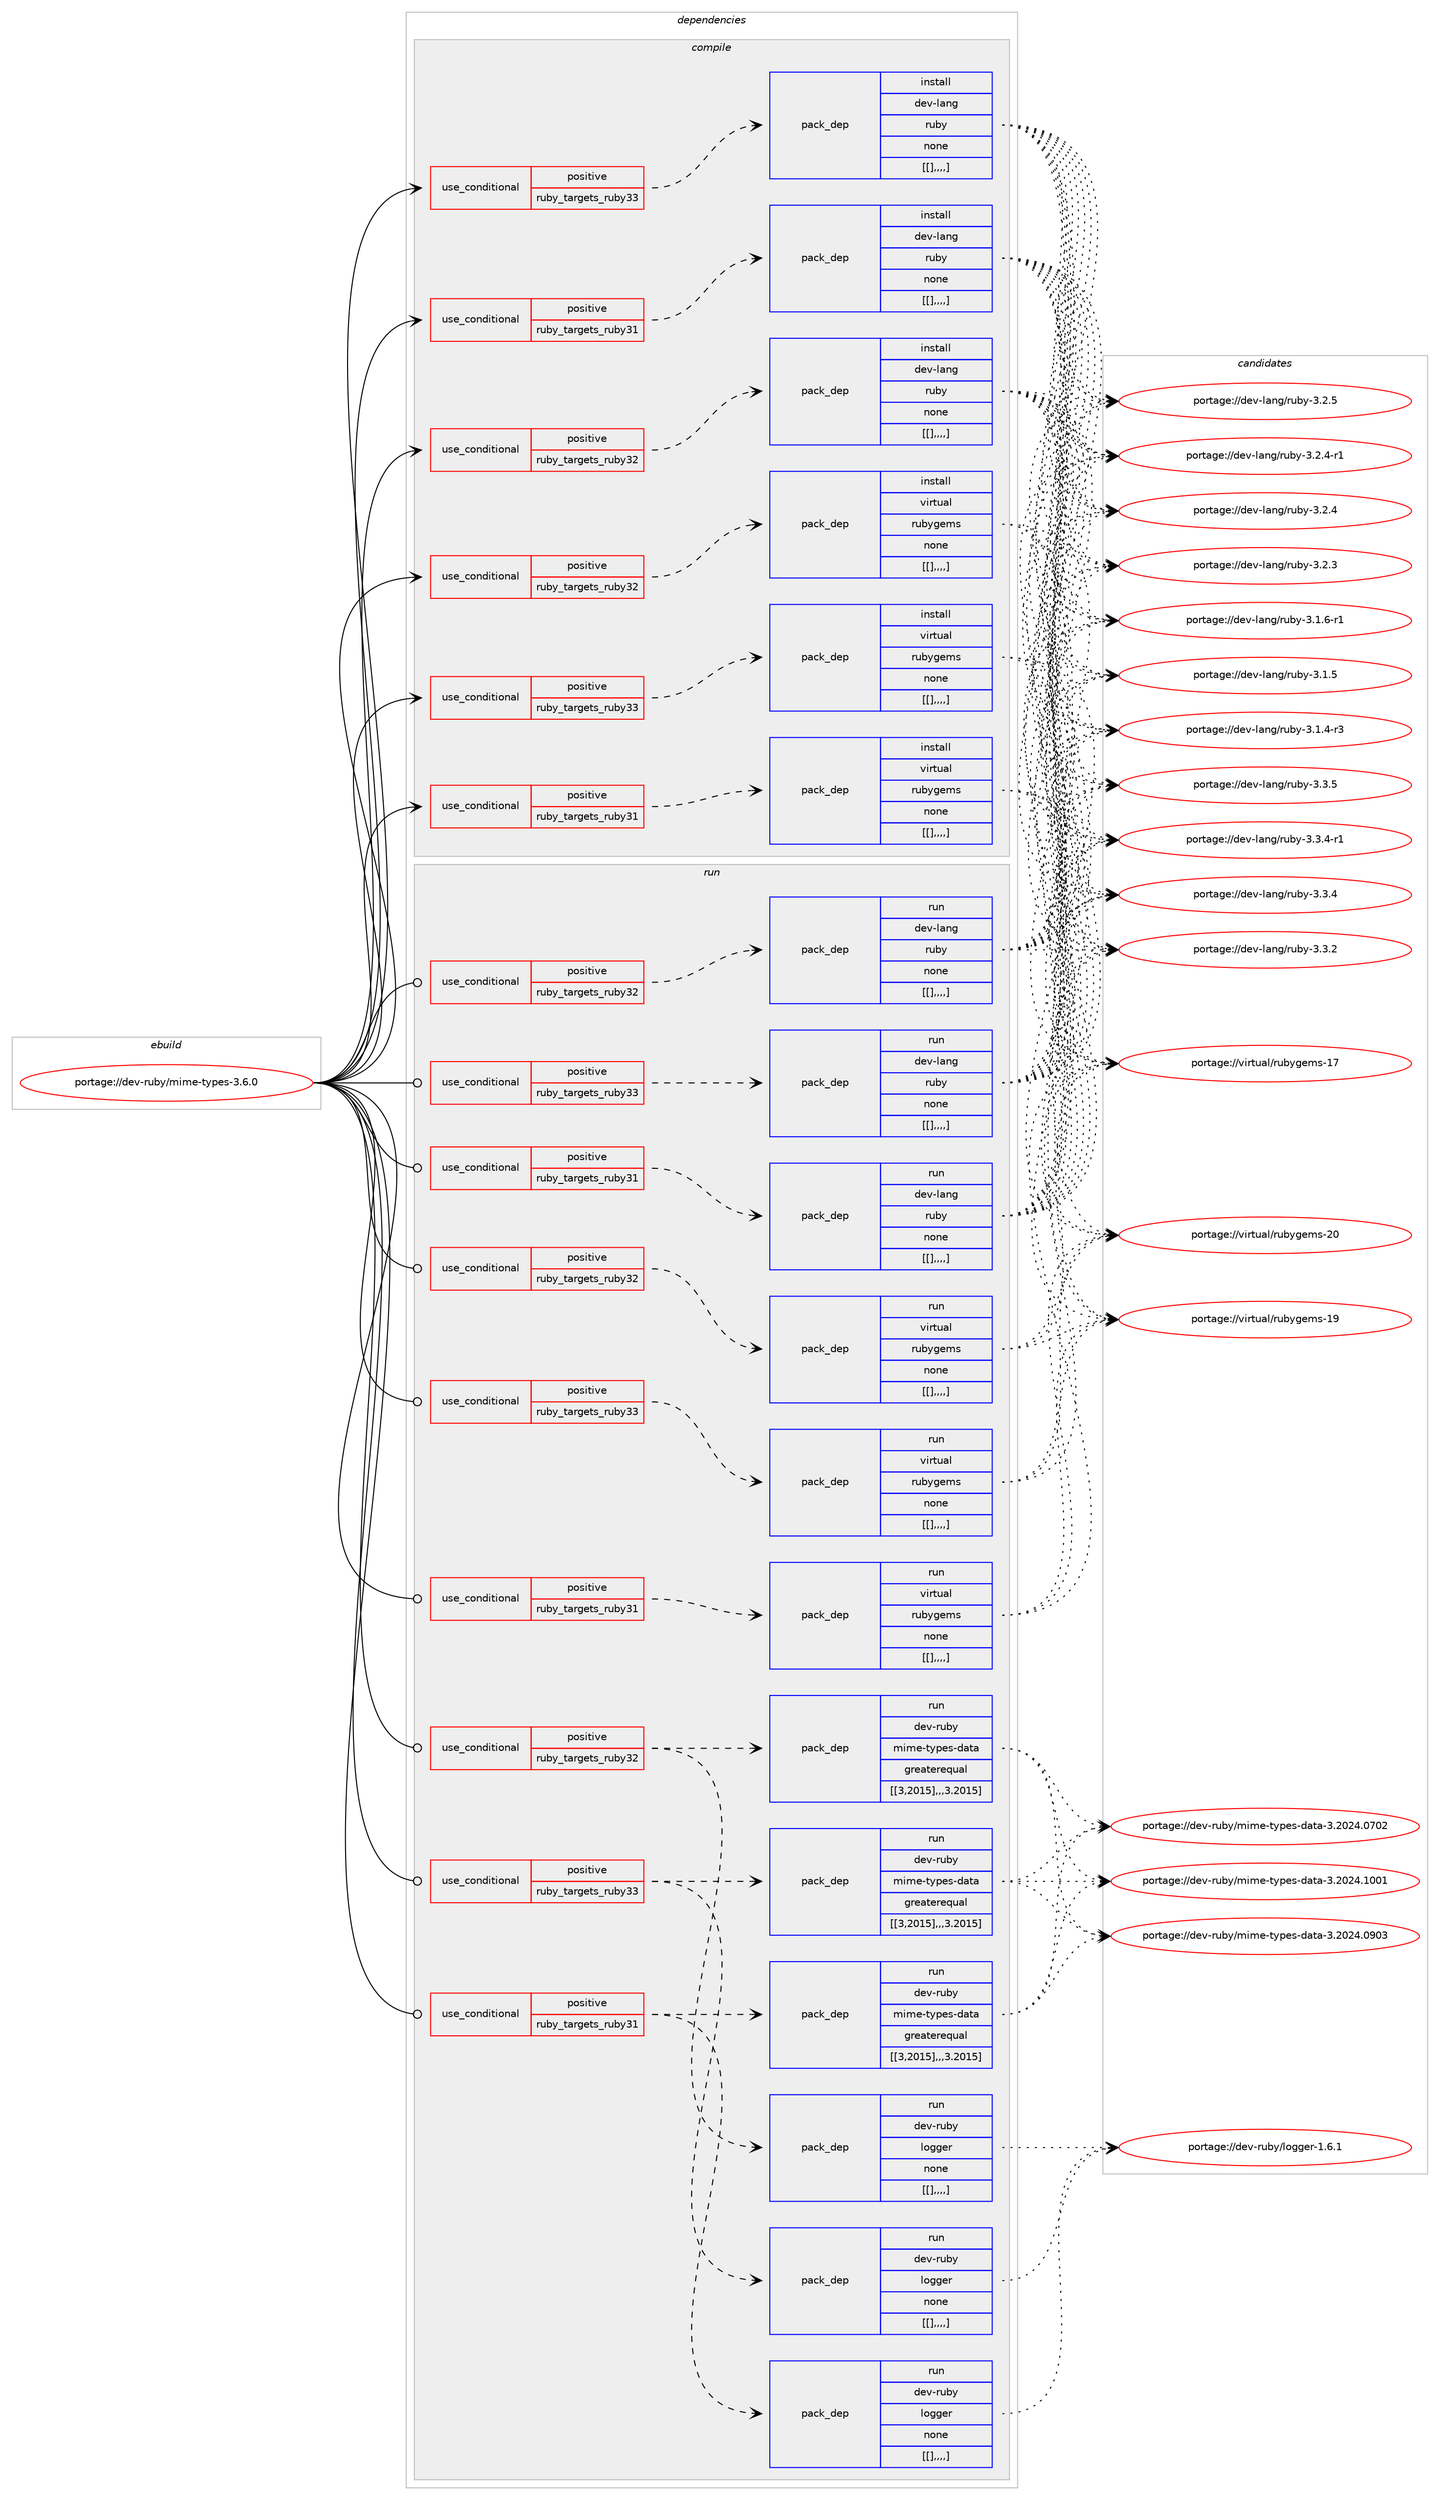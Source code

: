 digraph prolog {

# *************
# Graph options
# *************

newrank=true;
concentrate=true;
compound=true;
graph [rankdir=LR,fontname=Helvetica,fontsize=10,ranksep=1.5];#, ranksep=2.5, nodesep=0.2];
edge  [arrowhead=vee];
node  [fontname=Helvetica,fontsize=10];

# **********
# The ebuild
# **********

subgraph cluster_leftcol {
color=gray;
label=<<i>ebuild</i>>;
id [label="portage://dev-ruby/mime-types-3.6.0", color=red, width=4, href="../dev-ruby/mime-types-3.6.0.svg"];
}

# ****************
# The dependencies
# ****************

subgraph cluster_midcol {
color=gray;
label=<<i>dependencies</i>>;
subgraph cluster_compile {
fillcolor="#eeeeee";
style=filled;
label=<<i>compile</i>>;
subgraph cond54568 {
dependency200235 [label=<<TABLE BORDER="0" CELLBORDER="1" CELLSPACING="0" CELLPADDING="4"><TR><TD ROWSPAN="3" CELLPADDING="10">use_conditional</TD></TR><TR><TD>positive</TD></TR><TR><TD>ruby_targets_ruby31</TD></TR></TABLE>>, shape=none, color=red];
subgraph pack144239 {
dependency200269 [label=<<TABLE BORDER="0" CELLBORDER="1" CELLSPACING="0" CELLPADDING="4" WIDTH="220"><TR><TD ROWSPAN="6" CELLPADDING="30">pack_dep</TD></TR><TR><TD WIDTH="110">install</TD></TR><TR><TD>dev-lang</TD></TR><TR><TD>ruby</TD></TR><TR><TD>none</TD></TR><TR><TD>[[],,,,]</TD></TR></TABLE>>, shape=none, color=blue];
}
dependency200235:e -> dependency200269:w [weight=20,style="dashed",arrowhead="vee"];
}
id:e -> dependency200235:w [weight=20,style="solid",arrowhead="vee"];
subgraph cond54605 {
dependency200313 [label=<<TABLE BORDER="0" CELLBORDER="1" CELLSPACING="0" CELLPADDING="4"><TR><TD ROWSPAN="3" CELLPADDING="10">use_conditional</TD></TR><TR><TD>positive</TD></TR><TR><TD>ruby_targets_ruby31</TD></TR></TABLE>>, shape=none, color=red];
subgraph pack144267 {
dependency200314 [label=<<TABLE BORDER="0" CELLBORDER="1" CELLSPACING="0" CELLPADDING="4" WIDTH="220"><TR><TD ROWSPAN="6" CELLPADDING="30">pack_dep</TD></TR><TR><TD WIDTH="110">install</TD></TR><TR><TD>virtual</TD></TR><TR><TD>rubygems</TD></TR><TR><TD>none</TD></TR><TR><TD>[[],,,,]</TD></TR></TABLE>>, shape=none, color=blue];
}
dependency200313:e -> dependency200314:w [weight=20,style="dashed",arrowhead="vee"];
}
id:e -> dependency200313:w [weight=20,style="solid",arrowhead="vee"];
subgraph cond54623 {
dependency200332 [label=<<TABLE BORDER="0" CELLBORDER="1" CELLSPACING="0" CELLPADDING="4"><TR><TD ROWSPAN="3" CELLPADDING="10">use_conditional</TD></TR><TR><TD>positive</TD></TR><TR><TD>ruby_targets_ruby32</TD></TR></TABLE>>, shape=none, color=red];
subgraph pack144279 {
dependency200349 [label=<<TABLE BORDER="0" CELLBORDER="1" CELLSPACING="0" CELLPADDING="4" WIDTH="220"><TR><TD ROWSPAN="6" CELLPADDING="30">pack_dep</TD></TR><TR><TD WIDTH="110">install</TD></TR><TR><TD>dev-lang</TD></TR><TR><TD>ruby</TD></TR><TR><TD>none</TD></TR><TR><TD>[[],,,,]</TD></TR></TABLE>>, shape=none, color=blue];
}
dependency200332:e -> dependency200349:w [weight=20,style="dashed",arrowhead="vee"];
}
id:e -> dependency200332:w [weight=20,style="solid",arrowhead="vee"];
subgraph cond54634 {
dependency200367 [label=<<TABLE BORDER="0" CELLBORDER="1" CELLSPACING="0" CELLPADDING="4"><TR><TD ROWSPAN="3" CELLPADDING="10">use_conditional</TD></TR><TR><TD>positive</TD></TR><TR><TD>ruby_targets_ruby32</TD></TR></TABLE>>, shape=none, color=red];
subgraph pack144303 {
dependency200389 [label=<<TABLE BORDER="0" CELLBORDER="1" CELLSPACING="0" CELLPADDING="4" WIDTH="220"><TR><TD ROWSPAN="6" CELLPADDING="30">pack_dep</TD></TR><TR><TD WIDTH="110">install</TD></TR><TR><TD>virtual</TD></TR><TR><TD>rubygems</TD></TR><TR><TD>none</TD></TR><TR><TD>[[],,,,]</TD></TR></TABLE>>, shape=none, color=blue];
}
dependency200367:e -> dependency200389:w [weight=20,style="dashed",arrowhead="vee"];
}
id:e -> dependency200367:w [weight=20,style="solid",arrowhead="vee"];
subgraph cond54664 {
dependency200449 [label=<<TABLE BORDER="0" CELLBORDER="1" CELLSPACING="0" CELLPADDING="4"><TR><TD ROWSPAN="3" CELLPADDING="10">use_conditional</TD></TR><TR><TD>positive</TD></TR><TR><TD>ruby_targets_ruby33</TD></TR></TABLE>>, shape=none, color=red];
subgraph pack144350 {
dependency200482 [label=<<TABLE BORDER="0" CELLBORDER="1" CELLSPACING="0" CELLPADDING="4" WIDTH="220"><TR><TD ROWSPAN="6" CELLPADDING="30">pack_dep</TD></TR><TR><TD WIDTH="110">install</TD></TR><TR><TD>dev-lang</TD></TR><TR><TD>ruby</TD></TR><TR><TD>none</TD></TR><TR><TD>[[],,,,]</TD></TR></TABLE>>, shape=none, color=blue];
}
dependency200449:e -> dependency200482:w [weight=20,style="dashed",arrowhead="vee"];
}
id:e -> dependency200449:w [weight=20,style="solid",arrowhead="vee"];
subgraph cond54699 {
dependency200509 [label=<<TABLE BORDER="0" CELLBORDER="1" CELLSPACING="0" CELLPADDING="4"><TR><TD ROWSPAN="3" CELLPADDING="10">use_conditional</TD></TR><TR><TD>positive</TD></TR><TR><TD>ruby_targets_ruby33</TD></TR></TABLE>>, shape=none, color=red];
subgraph pack144386 {
dependency200598 [label=<<TABLE BORDER="0" CELLBORDER="1" CELLSPACING="0" CELLPADDING="4" WIDTH="220"><TR><TD ROWSPAN="6" CELLPADDING="30">pack_dep</TD></TR><TR><TD WIDTH="110">install</TD></TR><TR><TD>virtual</TD></TR><TR><TD>rubygems</TD></TR><TR><TD>none</TD></TR><TR><TD>[[],,,,]</TD></TR></TABLE>>, shape=none, color=blue];
}
dependency200509:e -> dependency200598:w [weight=20,style="dashed",arrowhead="vee"];
}
id:e -> dependency200509:w [weight=20,style="solid",arrowhead="vee"];
}
subgraph cluster_compileandrun {
fillcolor="#eeeeee";
style=filled;
label=<<i>compile and run</i>>;
}
subgraph cluster_run {
fillcolor="#eeeeee";
style=filled;
label=<<i>run</i>>;
subgraph cond54752 {
dependency200686 [label=<<TABLE BORDER="0" CELLBORDER="1" CELLSPACING="0" CELLPADDING="4"><TR><TD ROWSPAN="3" CELLPADDING="10">use_conditional</TD></TR><TR><TD>positive</TD></TR><TR><TD>ruby_targets_ruby31</TD></TR></TABLE>>, shape=none, color=red];
subgraph pack144475 {
dependency200698 [label=<<TABLE BORDER="0" CELLBORDER="1" CELLSPACING="0" CELLPADDING="4" WIDTH="220"><TR><TD ROWSPAN="6" CELLPADDING="30">pack_dep</TD></TR><TR><TD WIDTH="110">run</TD></TR><TR><TD>dev-lang</TD></TR><TR><TD>ruby</TD></TR><TR><TD>none</TD></TR><TR><TD>[[],,,,]</TD></TR></TABLE>>, shape=none, color=blue];
}
dependency200686:e -> dependency200698:w [weight=20,style="dashed",arrowhead="vee"];
}
id:e -> dependency200686:w [weight=20,style="solid",arrowhead="odot"];
subgraph cond54791 {
dependency200708 [label=<<TABLE BORDER="0" CELLBORDER="1" CELLSPACING="0" CELLPADDING="4"><TR><TD ROWSPAN="3" CELLPADDING="10">use_conditional</TD></TR><TR><TD>positive</TD></TR><TR><TD>ruby_targets_ruby31</TD></TR></TABLE>>, shape=none, color=red];
subgraph pack144504 {
dependency200739 [label=<<TABLE BORDER="0" CELLBORDER="1" CELLSPACING="0" CELLPADDING="4" WIDTH="220"><TR><TD ROWSPAN="6" CELLPADDING="30">pack_dep</TD></TR><TR><TD WIDTH="110">run</TD></TR><TR><TD>dev-ruby</TD></TR><TR><TD>logger</TD></TR><TR><TD>none</TD></TR><TR><TD>[[],,,,]</TD></TR></TABLE>>, shape=none, color=blue];
}
dependency200708:e -> dependency200739:w [weight=20,style="dashed",arrowhead="vee"];
subgraph pack144509 {
dependency200879 [label=<<TABLE BORDER="0" CELLBORDER="1" CELLSPACING="0" CELLPADDING="4" WIDTH="220"><TR><TD ROWSPAN="6" CELLPADDING="30">pack_dep</TD></TR><TR><TD WIDTH="110">run</TD></TR><TR><TD>dev-ruby</TD></TR><TR><TD>mime-types-data</TD></TR><TR><TD>greaterequal</TD></TR><TR><TD>[[3,2015],,,3.2015]</TD></TR></TABLE>>, shape=none, color=blue];
}
dependency200708:e -> dependency200879:w [weight=20,style="dashed",arrowhead="vee"];
}
id:e -> dependency200708:w [weight=20,style="solid",arrowhead="odot"];
subgraph cond54880 {
dependency200938 [label=<<TABLE BORDER="0" CELLBORDER="1" CELLSPACING="0" CELLPADDING="4"><TR><TD ROWSPAN="3" CELLPADDING="10">use_conditional</TD></TR><TR><TD>positive</TD></TR><TR><TD>ruby_targets_ruby31</TD></TR></TABLE>>, shape=none, color=red];
subgraph pack144618 {
dependency200944 [label=<<TABLE BORDER="0" CELLBORDER="1" CELLSPACING="0" CELLPADDING="4" WIDTH="220"><TR><TD ROWSPAN="6" CELLPADDING="30">pack_dep</TD></TR><TR><TD WIDTH="110">run</TD></TR><TR><TD>virtual</TD></TR><TR><TD>rubygems</TD></TR><TR><TD>none</TD></TR><TR><TD>[[],,,,]</TD></TR></TABLE>>, shape=none, color=blue];
}
dependency200938:e -> dependency200944:w [weight=20,style="dashed",arrowhead="vee"];
}
id:e -> dependency200938:w [weight=20,style="solid",arrowhead="odot"];
subgraph cond54902 {
dependency200971 [label=<<TABLE BORDER="0" CELLBORDER="1" CELLSPACING="0" CELLPADDING="4"><TR><TD ROWSPAN="3" CELLPADDING="10">use_conditional</TD></TR><TR><TD>positive</TD></TR><TR><TD>ruby_targets_ruby32</TD></TR></TABLE>>, shape=none, color=red];
subgraph pack144635 {
dependency200996 [label=<<TABLE BORDER="0" CELLBORDER="1" CELLSPACING="0" CELLPADDING="4" WIDTH="220"><TR><TD ROWSPAN="6" CELLPADDING="30">pack_dep</TD></TR><TR><TD WIDTH="110">run</TD></TR><TR><TD>dev-lang</TD></TR><TR><TD>ruby</TD></TR><TR><TD>none</TD></TR><TR><TD>[[],,,,]</TD></TR></TABLE>>, shape=none, color=blue];
}
dependency200971:e -> dependency200996:w [weight=20,style="dashed",arrowhead="vee"];
}
id:e -> dependency200971:w [weight=20,style="solid",arrowhead="odot"];
subgraph cond54930 {
dependency201000 [label=<<TABLE BORDER="0" CELLBORDER="1" CELLSPACING="0" CELLPADDING="4"><TR><TD ROWSPAN="3" CELLPADDING="10">use_conditional</TD></TR><TR><TD>positive</TD></TR><TR><TD>ruby_targets_ruby32</TD></TR></TABLE>>, shape=none, color=red];
subgraph pack144646 {
dependency201047 [label=<<TABLE BORDER="0" CELLBORDER="1" CELLSPACING="0" CELLPADDING="4" WIDTH="220"><TR><TD ROWSPAN="6" CELLPADDING="30">pack_dep</TD></TR><TR><TD WIDTH="110">run</TD></TR><TR><TD>dev-ruby</TD></TR><TR><TD>logger</TD></TR><TR><TD>none</TD></TR><TR><TD>[[],,,,]</TD></TR></TABLE>>, shape=none, color=blue];
}
dependency201000:e -> dependency201047:w [weight=20,style="dashed",arrowhead="vee"];
subgraph pack144677 {
dependency201094 [label=<<TABLE BORDER="0" CELLBORDER="1" CELLSPACING="0" CELLPADDING="4" WIDTH="220"><TR><TD ROWSPAN="6" CELLPADDING="30">pack_dep</TD></TR><TR><TD WIDTH="110">run</TD></TR><TR><TD>dev-ruby</TD></TR><TR><TD>mime-types-data</TD></TR><TR><TD>greaterequal</TD></TR><TR><TD>[[3,2015],,,3.2015]</TD></TR></TABLE>>, shape=none, color=blue];
}
dependency201000:e -> dependency201094:w [weight=20,style="dashed",arrowhead="vee"];
}
id:e -> dependency201000:w [weight=20,style="solid",arrowhead="odot"];
subgraph cond54969 {
dependency201097 [label=<<TABLE BORDER="0" CELLBORDER="1" CELLSPACING="0" CELLPADDING="4"><TR><TD ROWSPAN="3" CELLPADDING="10">use_conditional</TD></TR><TR><TD>positive</TD></TR><TR><TD>ruby_targets_ruby32</TD></TR></TABLE>>, shape=none, color=red];
subgraph pack144717 {
dependency201132 [label=<<TABLE BORDER="0" CELLBORDER="1" CELLSPACING="0" CELLPADDING="4" WIDTH="220"><TR><TD ROWSPAN="6" CELLPADDING="30">pack_dep</TD></TR><TR><TD WIDTH="110">run</TD></TR><TR><TD>virtual</TD></TR><TR><TD>rubygems</TD></TR><TR><TD>none</TD></TR><TR><TD>[[],,,,]</TD></TR></TABLE>>, shape=none, color=blue];
}
dependency201097:e -> dependency201132:w [weight=20,style="dashed",arrowhead="vee"];
}
id:e -> dependency201097:w [weight=20,style="solid",arrowhead="odot"];
subgraph cond55029 {
dependency201238 [label=<<TABLE BORDER="0" CELLBORDER="1" CELLSPACING="0" CELLPADDING="4"><TR><TD ROWSPAN="3" CELLPADDING="10">use_conditional</TD></TR><TR><TD>positive</TD></TR><TR><TD>ruby_targets_ruby33</TD></TR></TABLE>>, shape=none, color=red];
subgraph pack144778 {
dependency201261 [label=<<TABLE BORDER="0" CELLBORDER="1" CELLSPACING="0" CELLPADDING="4" WIDTH="220"><TR><TD ROWSPAN="6" CELLPADDING="30">pack_dep</TD></TR><TR><TD WIDTH="110">run</TD></TR><TR><TD>dev-lang</TD></TR><TR><TD>ruby</TD></TR><TR><TD>none</TD></TR><TR><TD>[[],,,,]</TD></TR></TABLE>>, shape=none, color=blue];
}
dependency201238:e -> dependency201261:w [weight=20,style="dashed",arrowhead="vee"];
}
id:e -> dependency201238:w [weight=20,style="solid",arrowhead="odot"];
subgraph cond55049 {
dependency201323 [label=<<TABLE BORDER="0" CELLBORDER="1" CELLSPACING="0" CELLPADDING="4"><TR><TD ROWSPAN="3" CELLPADDING="10">use_conditional</TD></TR><TR><TD>positive</TD></TR><TR><TD>ruby_targets_ruby33</TD></TR></TABLE>>, shape=none, color=red];
subgraph pack144870 {
dependency201432 [label=<<TABLE BORDER="0" CELLBORDER="1" CELLSPACING="0" CELLPADDING="4" WIDTH="220"><TR><TD ROWSPAN="6" CELLPADDING="30">pack_dep</TD></TR><TR><TD WIDTH="110">run</TD></TR><TR><TD>dev-ruby</TD></TR><TR><TD>logger</TD></TR><TR><TD>none</TD></TR><TR><TD>[[],,,,]</TD></TR></TABLE>>, shape=none, color=blue];
}
dependency201323:e -> dependency201432:w [weight=20,style="dashed",arrowhead="vee"];
subgraph pack144893 {
dependency201485 [label=<<TABLE BORDER="0" CELLBORDER="1" CELLSPACING="0" CELLPADDING="4" WIDTH="220"><TR><TD ROWSPAN="6" CELLPADDING="30">pack_dep</TD></TR><TR><TD WIDTH="110">run</TD></TR><TR><TD>dev-ruby</TD></TR><TR><TD>mime-types-data</TD></TR><TR><TD>greaterequal</TD></TR><TR><TD>[[3,2015],,,3.2015]</TD></TR></TABLE>>, shape=none, color=blue];
}
dependency201323:e -> dependency201485:w [weight=20,style="dashed",arrowhead="vee"];
}
id:e -> dependency201323:w [weight=20,style="solid",arrowhead="odot"];
subgraph cond55160 {
dependency201528 [label=<<TABLE BORDER="0" CELLBORDER="1" CELLSPACING="0" CELLPADDING="4"><TR><TD ROWSPAN="3" CELLPADDING="10">use_conditional</TD></TR><TR><TD>positive</TD></TR><TR><TD>ruby_targets_ruby33</TD></TR></TABLE>>, shape=none, color=red];
subgraph pack144947 {
dependency201563 [label=<<TABLE BORDER="0" CELLBORDER="1" CELLSPACING="0" CELLPADDING="4" WIDTH="220"><TR><TD ROWSPAN="6" CELLPADDING="30">pack_dep</TD></TR><TR><TD WIDTH="110">run</TD></TR><TR><TD>virtual</TD></TR><TR><TD>rubygems</TD></TR><TR><TD>none</TD></TR><TR><TD>[[],,,,]</TD></TR></TABLE>>, shape=none, color=blue];
}
dependency201528:e -> dependency201563:w [weight=20,style="dashed",arrowhead="vee"];
}
id:e -> dependency201528:w [weight=20,style="solid",arrowhead="odot"];
}
}

# **************
# The candidates
# **************

subgraph cluster_choices {
rank=same;
color=gray;
label=<<i>candidates</i>>;

subgraph choice144507 {
color=black;
nodesep=1;
choice10010111845108971101034711411798121455146514653 [label="portage://dev-lang/ruby-3.3.5", color=red, width=4,href="../dev-lang/ruby-3.3.5.svg"];
choice100101118451089711010347114117981214551465146524511449 [label="portage://dev-lang/ruby-3.3.4-r1", color=red, width=4,href="../dev-lang/ruby-3.3.4-r1.svg"];
choice10010111845108971101034711411798121455146514652 [label="portage://dev-lang/ruby-3.3.4", color=red, width=4,href="../dev-lang/ruby-3.3.4.svg"];
choice10010111845108971101034711411798121455146514650 [label="portage://dev-lang/ruby-3.3.2", color=red, width=4,href="../dev-lang/ruby-3.3.2.svg"];
choice10010111845108971101034711411798121455146504653 [label="portage://dev-lang/ruby-3.2.5", color=red, width=4,href="../dev-lang/ruby-3.2.5.svg"];
choice100101118451089711010347114117981214551465046524511449 [label="portage://dev-lang/ruby-3.2.4-r1", color=red, width=4,href="../dev-lang/ruby-3.2.4-r1.svg"];
choice10010111845108971101034711411798121455146504652 [label="portage://dev-lang/ruby-3.2.4", color=red, width=4,href="../dev-lang/ruby-3.2.4.svg"];
choice10010111845108971101034711411798121455146504651 [label="portage://dev-lang/ruby-3.2.3", color=red, width=4,href="../dev-lang/ruby-3.2.3.svg"];
choice100101118451089711010347114117981214551464946544511449 [label="portage://dev-lang/ruby-3.1.6-r1", color=red, width=4,href="../dev-lang/ruby-3.1.6-r1.svg"];
choice10010111845108971101034711411798121455146494653 [label="portage://dev-lang/ruby-3.1.5", color=red, width=4,href="../dev-lang/ruby-3.1.5.svg"];
choice100101118451089711010347114117981214551464946524511451 [label="portage://dev-lang/ruby-3.1.4-r3", color=red, width=4,href="../dev-lang/ruby-3.1.4-r3.svg"];
dependency200269:e -> choice10010111845108971101034711411798121455146514653:w [style=dotted,weight="100"];
dependency200269:e -> choice100101118451089711010347114117981214551465146524511449:w [style=dotted,weight="100"];
dependency200269:e -> choice10010111845108971101034711411798121455146514652:w [style=dotted,weight="100"];
dependency200269:e -> choice10010111845108971101034711411798121455146514650:w [style=dotted,weight="100"];
dependency200269:e -> choice10010111845108971101034711411798121455146504653:w [style=dotted,weight="100"];
dependency200269:e -> choice100101118451089711010347114117981214551465046524511449:w [style=dotted,weight="100"];
dependency200269:e -> choice10010111845108971101034711411798121455146504652:w [style=dotted,weight="100"];
dependency200269:e -> choice10010111845108971101034711411798121455146504651:w [style=dotted,weight="100"];
dependency200269:e -> choice100101118451089711010347114117981214551464946544511449:w [style=dotted,weight="100"];
dependency200269:e -> choice10010111845108971101034711411798121455146494653:w [style=dotted,weight="100"];
dependency200269:e -> choice100101118451089711010347114117981214551464946524511451:w [style=dotted,weight="100"];
}
subgraph choice144523 {
color=black;
nodesep=1;
choice118105114116117971084711411798121103101109115455048 [label="portage://virtual/rubygems-20", color=red, width=4,href="../virtual/rubygems-20.svg"];
choice118105114116117971084711411798121103101109115454957 [label="portage://virtual/rubygems-19", color=red, width=4,href="../virtual/rubygems-19.svg"];
choice118105114116117971084711411798121103101109115454955 [label="portage://virtual/rubygems-17", color=red, width=4,href="../virtual/rubygems-17.svg"];
dependency200314:e -> choice118105114116117971084711411798121103101109115455048:w [style=dotted,weight="100"];
dependency200314:e -> choice118105114116117971084711411798121103101109115454957:w [style=dotted,weight="100"];
dependency200314:e -> choice118105114116117971084711411798121103101109115454955:w [style=dotted,weight="100"];
}
subgraph choice144543 {
color=black;
nodesep=1;
choice10010111845108971101034711411798121455146514653 [label="portage://dev-lang/ruby-3.3.5", color=red, width=4,href="../dev-lang/ruby-3.3.5.svg"];
choice100101118451089711010347114117981214551465146524511449 [label="portage://dev-lang/ruby-3.3.4-r1", color=red, width=4,href="../dev-lang/ruby-3.3.4-r1.svg"];
choice10010111845108971101034711411798121455146514652 [label="portage://dev-lang/ruby-3.3.4", color=red, width=4,href="../dev-lang/ruby-3.3.4.svg"];
choice10010111845108971101034711411798121455146514650 [label="portage://dev-lang/ruby-3.3.2", color=red, width=4,href="../dev-lang/ruby-3.3.2.svg"];
choice10010111845108971101034711411798121455146504653 [label="portage://dev-lang/ruby-3.2.5", color=red, width=4,href="../dev-lang/ruby-3.2.5.svg"];
choice100101118451089711010347114117981214551465046524511449 [label="portage://dev-lang/ruby-3.2.4-r1", color=red, width=4,href="../dev-lang/ruby-3.2.4-r1.svg"];
choice10010111845108971101034711411798121455146504652 [label="portage://dev-lang/ruby-3.2.4", color=red, width=4,href="../dev-lang/ruby-3.2.4.svg"];
choice10010111845108971101034711411798121455146504651 [label="portage://dev-lang/ruby-3.2.3", color=red, width=4,href="../dev-lang/ruby-3.2.3.svg"];
choice100101118451089711010347114117981214551464946544511449 [label="portage://dev-lang/ruby-3.1.6-r1", color=red, width=4,href="../dev-lang/ruby-3.1.6-r1.svg"];
choice10010111845108971101034711411798121455146494653 [label="portage://dev-lang/ruby-3.1.5", color=red, width=4,href="../dev-lang/ruby-3.1.5.svg"];
choice100101118451089711010347114117981214551464946524511451 [label="portage://dev-lang/ruby-3.1.4-r3", color=red, width=4,href="../dev-lang/ruby-3.1.4-r3.svg"];
dependency200349:e -> choice10010111845108971101034711411798121455146514653:w [style=dotted,weight="100"];
dependency200349:e -> choice100101118451089711010347114117981214551465146524511449:w [style=dotted,weight="100"];
dependency200349:e -> choice10010111845108971101034711411798121455146514652:w [style=dotted,weight="100"];
dependency200349:e -> choice10010111845108971101034711411798121455146514650:w [style=dotted,weight="100"];
dependency200349:e -> choice10010111845108971101034711411798121455146504653:w [style=dotted,weight="100"];
dependency200349:e -> choice100101118451089711010347114117981214551465046524511449:w [style=dotted,weight="100"];
dependency200349:e -> choice10010111845108971101034711411798121455146504652:w [style=dotted,weight="100"];
dependency200349:e -> choice10010111845108971101034711411798121455146504651:w [style=dotted,weight="100"];
dependency200349:e -> choice100101118451089711010347114117981214551464946544511449:w [style=dotted,weight="100"];
dependency200349:e -> choice10010111845108971101034711411798121455146494653:w [style=dotted,weight="100"];
dependency200349:e -> choice100101118451089711010347114117981214551464946524511451:w [style=dotted,weight="100"];
}
subgraph choice144553 {
color=black;
nodesep=1;
choice118105114116117971084711411798121103101109115455048 [label="portage://virtual/rubygems-20", color=red, width=4,href="../virtual/rubygems-20.svg"];
choice118105114116117971084711411798121103101109115454957 [label="portage://virtual/rubygems-19", color=red, width=4,href="../virtual/rubygems-19.svg"];
choice118105114116117971084711411798121103101109115454955 [label="portage://virtual/rubygems-17", color=red, width=4,href="../virtual/rubygems-17.svg"];
dependency200389:e -> choice118105114116117971084711411798121103101109115455048:w [style=dotted,weight="100"];
dependency200389:e -> choice118105114116117971084711411798121103101109115454957:w [style=dotted,weight="100"];
dependency200389:e -> choice118105114116117971084711411798121103101109115454955:w [style=dotted,weight="100"];
}
subgraph choice144572 {
color=black;
nodesep=1;
choice10010111845108971101034711411798121455146514653 [label="portage://dev-lang/ruby-3.3.5", color=red, width=4,href="../dev-lang/ruby-3.3.5.svg"];
choice100101118451089711010347114117981214551465146524511449 [label="portage://dev-lang/ruby-3.3.4-r1", color=red, width=4,href="../dev-lang/ruby-3.3.4-r1.svg"];
choice10010111845108971101034711411798121455146514652 [label="portage://dev-lang/ruby-3.3.4", color=red, width=4,href="../dev-lang/ruby-3.3.4.svg"];
choice10010111845108971101034711411798121455146514650 [label="portage://dev-lang/ruby-3.3.2", color=red, width=4,href="../dev-lang/ruby-3.3.2.svg"];
choice10010111845108971101034711411798121455146504653 [label="portage://dev-lang/ruby-3.2.5", color=red, width=4,href="../dev-lang/ruby-3.2.5.svg"];
choice100101118451089711010347114117981214551465046524511449 [label="portage://dev-lang/ruby-3.2.4-r1", color=red, width=4,href="../dev-lang/ruby-3.2.4-r1.svg"];
choice10010111845108971101034711411798121455146504652 [label="portage://dev-lang/ruby-3.2.4", color=red, width=4,href="../dev-lang/ruby-3.2.4.svg"];
choice10010111845108971101034711411798121455146504651 [label="portage://dev-lang/ruby-3.2.3", color=red, width=4,href="../dev-lang/ruby-3.2.3.svg"];
choice100101118451089711010347114117981214551464946544511449 [label="portage://dev-lang/ruby-3.1.6-r1", color=red, width=4,href="../dev-lang/ruby-3.1.6-r1.svg"];
choice10010111845108971101034711411798121455146494653 [label="portage://dev-lang/ruby-3.1.5", color=red, width=4,href="../dev-lang/ruby-3.1.5.svg"];
choice100101118451089711010347114117981214551464946524511451 [label="portage://dev-lang/ruby-3.1.4-r3", color=red, width=4,href="../dev-lang/ruby-3.1.4-r3.svg"];
dependency200482:e -> choice10010111845108971101034711411798121455146514653:w [style=dotted,weight="100"];
dependency200482:e -> choice100101118451089711010347114117981214551465146524511449:w [style=dotted,weight="100"];
dependency200482:e -> choice10010111845108971101034711411798121455146514652:w [style=dotted,weight="100"];
dependency200482:e -> choice10010111845108971101034711411798121455146514650:w [style=dotted,weight="100"];
dependency200482:e -> choice10010111845108971101034711411798121455146504653:w [style=dotted,weight="100"];
dependency200482:e -> choice100101118451089711010347114117981214551465046524511449:w [style=dotted,weight="100"];
dependency200482:e -> choice10010111845108971101034711411798121455146504652:w [style=dotted,weight="100"];
dependency200482:e -> choice10010111845108971101034711411798121455146504651:w [style=dotted,weight="100"];
dependency200482:e -> choice100101118451089711010347114117981214551464946544511449:w [style=dotted,weight="100"];
dependency200482:e -> choice10010111845108971101034711411798121455146494653:w [style=dotted,weight="100"];
dependency200482:e -> choice100101118451089711010347114117981214551464946524511451:w [style=dotted,weight="100"];
}
subgraph choice144580 {
color=black;
nodesep=1;
choice118105114116117971084711411798121103101109115455048 [label="portage://virtual/rubygems-20", color=red, width=4,href="../virtual/rubygems-20.svg"];
choice118105114116117971084711411798121103101109115454957 [label="portage://virtual/rubygems-19", color=red, width=4,href="../virtual/rubygems-19.svg"];
choice118105114116117971084711411798121103101109115454955 [label="portage://virtual/rubygems-17", color=red, width=4,href="../virtual/rubygems-17.svg"];
dependency200598:e -> choice118105114116117971084711411798121103101109115455048:w [style=dotted,weight="100"];
dependency200598:e -> choice118105114116117971084711411798121103101109115454957:w [style=dotted,weight="100"];
dependency200598:e -> choice118105114116117971084711411798121103101109115454955:w [style=dotted,weight="100"];
}
subgraph choice144635 {
color=black;
nodesep=1;
choice10010111845108971101034711411798121455146514653 [label="portage://dev-lang/ruby-3.3.5", color=red, width=4,href="../dev-lang/ruby-3.3.5.svg"];
choice100101118451089711010347114117981214551465146524511449 [label="portage://dev-lang/ruby-3.3.4-r1", color=red, width=4,href="../dev-lang/ruby-3.3.4-r1.svg"];
choice10010111845108971101034711411798121455146514652 [label="portage://dev-lang/ruby-3.3.4", color=red, width=4,href="../dev-lang/ruby-3.3.4.svg"];
choice10010111845108971101034711411798121455146514650 [label="portage://dev-lang/ruby-3.3.2", color=red, width=4,href="../dev-lang/ruby-3.3.2.svg"];
choice10010111845108971101034711411798121455146504653 [label="portage://dev-lang/ruby-3.2.5", color=red, width=4,href="../dev-lang/ruby-3.2.5.svg"];
choice100101118451089711010347114117981214551465046524511449 [label="portage://dev-lang/ruby-3.2.4-r1", color=red, width=4,href="../dev-lang/ruby-3.2.4-r1.svg"];
choice10010111845108971101034711411798121455146504652 [label="portage://dev-lang/ruby-3.2.4", color=red, width=4,href="../dev-lang/ruby-3.2.4.svg"];
choice10010111845108971101034711411798121455146504651 [label="portage://dev-lang/ruby-3.2.3", color=red, width=4,href="../dev-lang/ruby-3.2.3.svg"];
choice100101118451089711010347114117981214551464946544511449 [label="portage://dev-lang/ruby-3.1.6-r1", color=red, width=4,href="../dev-lang/ruby-3.1.6-r1.svg"];
choice10010111845108971101034711411798121455146494653 [label="portage://dev-lang/ruby-3.1.5", color=red, width=4,href="../dev-lang/ruby-3.1.5.svg"];
choice100101118451089711010347114117981214551464946524511451 [label="portage://dev-lang/ruby-3.1.4-r3", color=red, width=4,href="../dev-lang/ruby-3.1.4-r3.svg"];
dependency200698:e -> choice10010111845108971101034711411798121455146514653:w [style=dotted,weight="100"];
dependency200698:e -> choice100101118451089711010347114117981214551465146524511449:w [style=dotted,weight="100"];
dependency200698:e -> choice10010111845108971101034711411798121455146514652:w [style=dotted,weight="100"];
dependency200698:e -> choice10010111845108971101034711411798121455146514650:w [style=dotted,weight="100"];
dependency200698:e -> choice10010111845108971101034711411798121455146504653:w [style=dotted,weight="100"];
dependency200698:e -> choice100101118451089711010347114117981214551465046524511449:w [style=dotted,weight="100"];
dependency200698:e -> choice10010111845108971101034711411798121455146504652:w [style=dotted,weight="100"];
dependency200698:e -> choice10010111845108971101034711411798121455146504651:w [style=dotted,weight="100"];
dependency200698:e -> choice100101118451089711010347114117981214551464946544511449:w [style=dotted,weight="100"];
dependency200698:e -> choice10010111845108971101034711411798121455146494653:w [style=dotted,weight="100"];
dependency200698:e -> choice100101118451089711010347114117981214551464946524511451:w [style=dotted,weight="100"];
}
subgraph choice144663 {
color=black;
nodesep=1;
choice100101118451141179812147108111103103101114454946544649 [label="portage://dev-ruby/logger-1.6.1", color=red, width=4,href="../dev-ruby/logger-1.6.1.svg"];
dependency200739:e -> choice100101118451141179812147108111103103101114454946544649:w [style=dotted,weight="100"];
}
subgraph choice144675 {
color=black;
nodesep=1;
choice10010111845114117981214710910510910145116121112101115451009711697455146504850524649484849 [label="portage://dev-ruby/mime-types-data-3.2024.1001", color=red, width=4,href="../dev-ruby/mime-types-data-3.2024.1001.svg"];
choice10010111845114117981214710910510910145116121112101115451009711697455146504850524648574851 [label="portage://dev-ruby/mime-types-data-3.2024.0903", color=red, width=4,href="../dev-ruby/mime-types-data-3.2024.0903.svg"];
choice10010111845114117981214710910510910145116121112101115451009711697455146504850524648554850 [label="portage://dev-ruby/mime-types-data-3.2024.0702", color=red, width=4,href="../dev-ruby/mime-types-data-3.2024.0702.svg"];
dependency200879:e -> choice10010111845114117981214710910510910145116121112101115451009711697455146504850524649484849:w [style=dotted,weight="100"];
dependency200879:e -> choice10010111845114117981214710910510910145116121112101115451009711697455146504850524648574851:w [style=dotted,weight="100"];
dependency200879:e -> choice10010111845114117981214710910510910145116121112101115451009711697455146504850524648554850:w [style=dotted,weight="100"];
}
subgraph choice144678 {
color=black;
nodesep=1;
choice118105114116117971084711411798121103101109115455048 [label="portage://virtual/rubygems-20", color=red, width=4,href="../virtual/rubygems-20.svg"];
choice118105114116117971084711411798121103101109115454957 [label="portage://virtual/rubygems-19", color=red, width=4,href="../virtual/rubygems-19.svg"];
choice118105114116117971084711411798121103101109115454955 [label="portage://virtual/rubygems-17", color=red, width=4,href="../virtual/rubygems-17.svg"];
dependency200944:e -> choice118105114116117971084711411798121103101109115455048:w [style=dotted,weight="100"];
dependency200944:e -> choice118105114116117971084711411798121103101109115454957:w [style=dotted,weight="100"];
dependency200944:e -> choice118105114116117971084711411798121103101109115454955:w [style=dotted,weight="100"];
}
subgraph choice144681 {
color=black;
nodesep=1;
choice10010111845108971101034711411798121455146514653 [label="portage://dev-lang/ruby-3.3.5", color=red, width=4,href="../dev-lang/ruby-3.3.5.svg"];
choice100101118451089711010347114117981214551465146524511449 [label="portage://dev-lang/ruby-3.3.4-r1", color=red, width=4,href="../dev-lang/ruby-3.3.4-r1.svg"];
choice10010111845108971101034711411798121455146514652 [label="portage://dev-lang/ruby-3.3.4", color=red, width=4,href="../dev-lang/ruby-3.3.4.svg"];
choice10010111845108971101034711411798121455146514650 [label="portage://dev-lang/ruby-3.3.2", color=red, width=4,href="../dev-lang/ruby-3.3.2.svg"];
choice10010111845108971101034711411798121455146504653 [label="portage://dev-lang/ruby-3.2.5", color=red, width=4,href="../dev-lang/ruby-3.2.5.svg"];
choice100101118451089711010347114117981214551465046524511449 [label="portage://dev-lang/ruby-3.2.4-r1", color=red, width=4,href="../dev-lang/ruby-3.2.4-r1.svg"];
choice10010111845108971101034711411798121455146504652 [label="portage://dev-lang/ruby-3.2.4", color=red, width=4,href="../dev-lang/ruby-3.2.4.svg"];
choice10010111845108971101034711411798121455146504651 [label="portage://dev-lang/ruby-3.2.3", color=red, width=4,href="../dev-lang/ruby-3.2.3.svg"];
choice100101118451089711010347114117981214551464946544511449 [label="portage://dev-lang/ruby-3.1.6-r1", color=red, width=4,href="../dev-lang/ruby-3.1.6-r1.svg"];
choice10010111845108971101034711411798121455146494653 [label="portage://dev-lang/ruby-3.1.5", color=red, width=4,href="../dev-lang/ruby-3.1.5.svg"];
choice100101118451089711010347114117981214551464946524511451 [label="portage://dev-lang/ruby-3.1.4-r3", color=red, width=4,href="../dev-lang/ruby-3.1.4-r3.svg"];
dependency200996:e -> choice10010111845108971101034711411798121455146514653:w [style=dotted,weight="100"];
dependency200996:e -> choice100101118451089711010347114117981214551465146524511449:w [style=dotted,weight="100"];
dependency200996:e -> choice10010111845108971101034711411798121455146514652:w [style=dotted,weight="100"];
dependency200996:e -> choice10010111845108971101034711411798121455146514650:w [style=dotted,weight="100"];
dependency200996:e -> choice10010111845108971101034711411798121455146504653:w [style=dotted,weight="100"];
dependency200996:e -> choice100101118451089711010347114117981214551465046524511449:w [style=dotted,weight="100"];
dependency200996:e -> choice10010111845108971101034711411798121455146504652:w [style=dotted,weight="100"];
dependency200996:e -> choice10010111845108971101034711411798121455146504651:w [style=dotted,weight="100"];
dependency200996:e -> choice100101118451089711010347114117981214551464946544511449:w [style=dotted,weight="100"];
dependency200996:e -> choice10010111845108971101034711411798121455146494653:w [style=dotted,weight="100"];
dependency200996:e -> choice100101118451089711010347114117981214551464946524511451:w [style=dotted,weight="100"];
}
subgraph choice144703 {
color=black;
nodesep=1;
choice100101118451141179812147108111103103101114454946544649 [label="portage://dev-ruby/logger-1.6.1", color=red, width=4,href="../dev-ruby/logger-1.6.1.svg"];
dependency201047:e -> choice100101118451141179812147108111103103101114454946544649:w [style=dotted,weight="100"];
}
subgraph choice144707 {
color=black;
nodesep=1;
choice10010111845114117981214710910510910145116121112101115451009711697455146504850524649484849 [label="portage://dev-ruby/mime-types-data-3.2024.1001", color=red, width=4,href="../dev-ruby/mime-types-data-3.2024.1001.svg"];
choice10010111845114117981214710910510910145116121112101115451009711697455146504850524648574851 [label="portage://dev-ruby/mime-types-data-3.2024.0903", color=red, width=4,href="../dev-ruby/mime-types-data-3.2024.0903.svg"];
choice10010111845114117981214710910510910145116121112101115451009711697455146504850524648554850 [label="portage://dev-ruby/mime-types-data-3.2024.0702", color=red, width=4,href="../dev-ruby/mime-types-data-3.2024.0702.svg"];
dependency201094:e -> choice10010111845114117981214710910510910145116121112101115451009711697455146504850524649484849:w [style=dotted,weight="100"];
dependency201094:e -> choice10010111845114117981214710910510910145116121112101115451009711697455146504850524648574851:w [style=dotted,weight="100"];
dependency201094:e -> choice10010111845114117981214710910510910145116121112101115451009711697455146504850524648554850:w [style=dotted,weight="100"];
}
subgraph choice144729 {
color=black;
nodesep=1;
choice118105114116117971084711411798121103101109115455048 [label="portage://virtual/rubygems-20", color=red, width=4,href="../virtual/rubygems-20.svg"];
choice118105114116117971084711411798121103101109115454957 [label="portage://virtual/rubygems-19", color=red, width=4,href="../virtual/rubygems-19.svg"];
choice118105114116117971084711411798121103101109115454955 [label="portage://virtual/rubygems-17", color=red, width=4,href="../virtual/rubygems-17.svg"];
dependency201132:e -> choice118105114116117971084711411798121103101109115455048:w [style=dotted,weight="100"];
dependency201132:e -> choice118105114116117971084711411798121103101109115454957:w [style=dotted,weight="100"];
dependency201132:e -> choice118105114116117971084711411798121103101109115454955:w [style=dotted,weight="100"];
}
subgraph choice144737 {
color=black;
nodesep=1;
choice10010111845108971101034711411798121455146514653 [label="portage://dev-lang/ruby-3.3.5", color=red, width=4,href="../dev-lang/ruby-3.3.5.svg"];
choice100101118451089711010347114117981214551465146524511449 [label="portage://dev-lang/ruby-3.3.4-r1", color=red, width=4,href="../dev-lang/ruby-3.3.4-r1.svg"];
choice10010111845108971101034711411798121455146514652 [label="portage://dev-lang/ruby-3.3.4", color=red, width=4,href="../dev-lang/ruby-3.3.4.svg"];
choice10010111845108971101034711411798121455146514650 [label="portage://dev-lang/ruby-3.3.2", color=red, width=4,href="../dev-lang/ruby-3.3.2.svg"];
choice10010111845108971101034711411798121455146504653 [label="portage://dev-lang/ruby-3.2.5", color=red, width=4,href="../dev-lang/ruby-3.2.5.svg"];
choice100101118451089711010347114117981214551465046524511449 [label="portage://dev-lang/ruby-3.2.4-r1", color=red, width=4,href="../dev-lang/ruby-3.2.4-r1.svg"];
choice10010111845108971101034711411798121455146504652 [label="portage://dev-lang/ruby-3.2.4", color=red, width=4,href="../dev-lang/ruby-3.2.4.svg"];
choice10010111845108971101034711411798121455146504651 [label="portage://dev-lang/ruby-3.2.3", color=red, width=4,href="../dev-lang/ruby-3.2.3.svg"];
choice100101118451089711010347114117981214551464946544511449 [label="portage://dev-lang/ruby-3.1.6-r1", color=red, width=4,href="../dev-lang/ruby-3.1.6-r1.svg"];
choice10010111845108971101034711411798121455146494653 [label="portage://dev-lang/ruby-3.1.5", color=red, width=4,href="../dev-lang/ruby-3.1.5.svg"];
choice100101118451089711010347114117981214551464946524511451 [label="portage://dev-lang/ruby-3.1.4-r3", color=red, width=4,href="../dev-lang/ruby-3.1.4-r3.svg"];
dependency201261:e -> choice10010111845108971101034711411798121455146514653:w [style=dotted,weight="100"];
dependency201261:e -> choice100101118451089711010347114117981214551465146524511449:w [style=dotted,weight="100"];
dependency201261:e -> choice10010111845108971101034711411798121455146514652:w [style=dotted,weight="100"];
dependency201261:e -> choice10010111845108971101034711411798121455146514650:w [style=dotted,weight="100"];
dependency201261:e -> choice10010111845108971101034711411798121455146504653:w [style=dotted,weight="100"];
dependency201261:e -> choice100101118451089711010347114117981214551465046524511449:w [style=dotted,weight="100"];
dependency201261:e -> choice10010111845108971101034711411798121455146504652:w [style=dotted,weight="100"];
dependency201261:e -> choice10010111845108971101034711411798121455146504651:w [style=dotted,weight="100"];
dependency201261:e -> choice100101118451089711010347114117981214551464946544511449:w [style=dotted,weight="100"];
dependency201261:e -> choice10010111845108971101034711411798121455146494653:w [style=dotted,weight="100"];
dependency201261:e -> choice100101118451089711010347114117981214551464946524511451:w [style=dotted,weight="100"];
}
subgraph choice144747 {
color=black;
nodesep=1;
choice100101118451141179812147108111103103101114454946544649 [label="portage://dev-ruby/logger-1.6.1", color=red, width=4,href="../dev-ruby/logger-1.6.1.svg"];
dependency201432:e -> choice100101118451141179812147108111103103101114454946544649:w [style=dotted,weight="100"];
}
subgraph choice144750 {
color=black;
nodesep=1;
choice10010111845114117981214710910510910145116121112101115451009711697455146504850524649484849 [label="portage://dev-ruby/mime-types-data-3.2024.1001", color=red, width=4,href="../dev-ruby/mime-types-data-3.2024.1001.svg"];
choice10010111845114117981214710910510910145116121112101115451009711697455146504850524648574851 [label="portage://dev-ruby/mime-types-data-3.2024.0903", color=red, width=4,href="../dev-ruby/mime-types-data-3.2024.0903.svg"];
choice10010111845114117981214710910510910145116121112101115451009711697455146504850524648554850 [label="portage://dev-ruby/mime-types-data-3.2024.0702", color=red, width=4,href="../dev-ruby/mime-types-data-3.2024.0702.svg"];
dependency201485:e -> choice10010111845114117981214710910510910145116121112101115451009711697455146504850524649484849:w [style=dotted,weight="100"];
dependency201485:e -> choice10010111845114117981214710910510910145116121112101115451009711697455146504850524648574851:w [style=dotted,weight="100"];
dependency201485:e -> choice10010111845114117981214710910510910145116121112101115451009711697455146504850524648554850:w [style=dotted,weight="100"];
}
subgraph choice144753 {
color=black;
nodesep=1;
choice118105114116117971084711411798121103101109115455048 [label="portage://virtual/rubygems-20", color=red, width=4,href="../virtual/rubygems-20.svg"];
choice118105114116117971084711411798121103101109115454957 [label="portage://virtual/rubygems-19", color=red, width=4,href="../virtual/rubygems-19.svg"];
choice118105114116117971084711411798121103101109115454955 [label="portage://virtual/rubygems-17", color=red, width=4,href="../virtual/rubygems-17.svg"];
dependency201563:e -> choice118105114116117971084711411798121103101109115455048:w [style=dotted,weight="100"];
dependency201563:e -> choice118105114116117971084711411798121103101109115454957:w [style=dotted,weight="100"];
dependency201563:e -> choice118105114116117971084711411798121103101109115454955:w [style=dotted,weight="100"];
}
}

}
